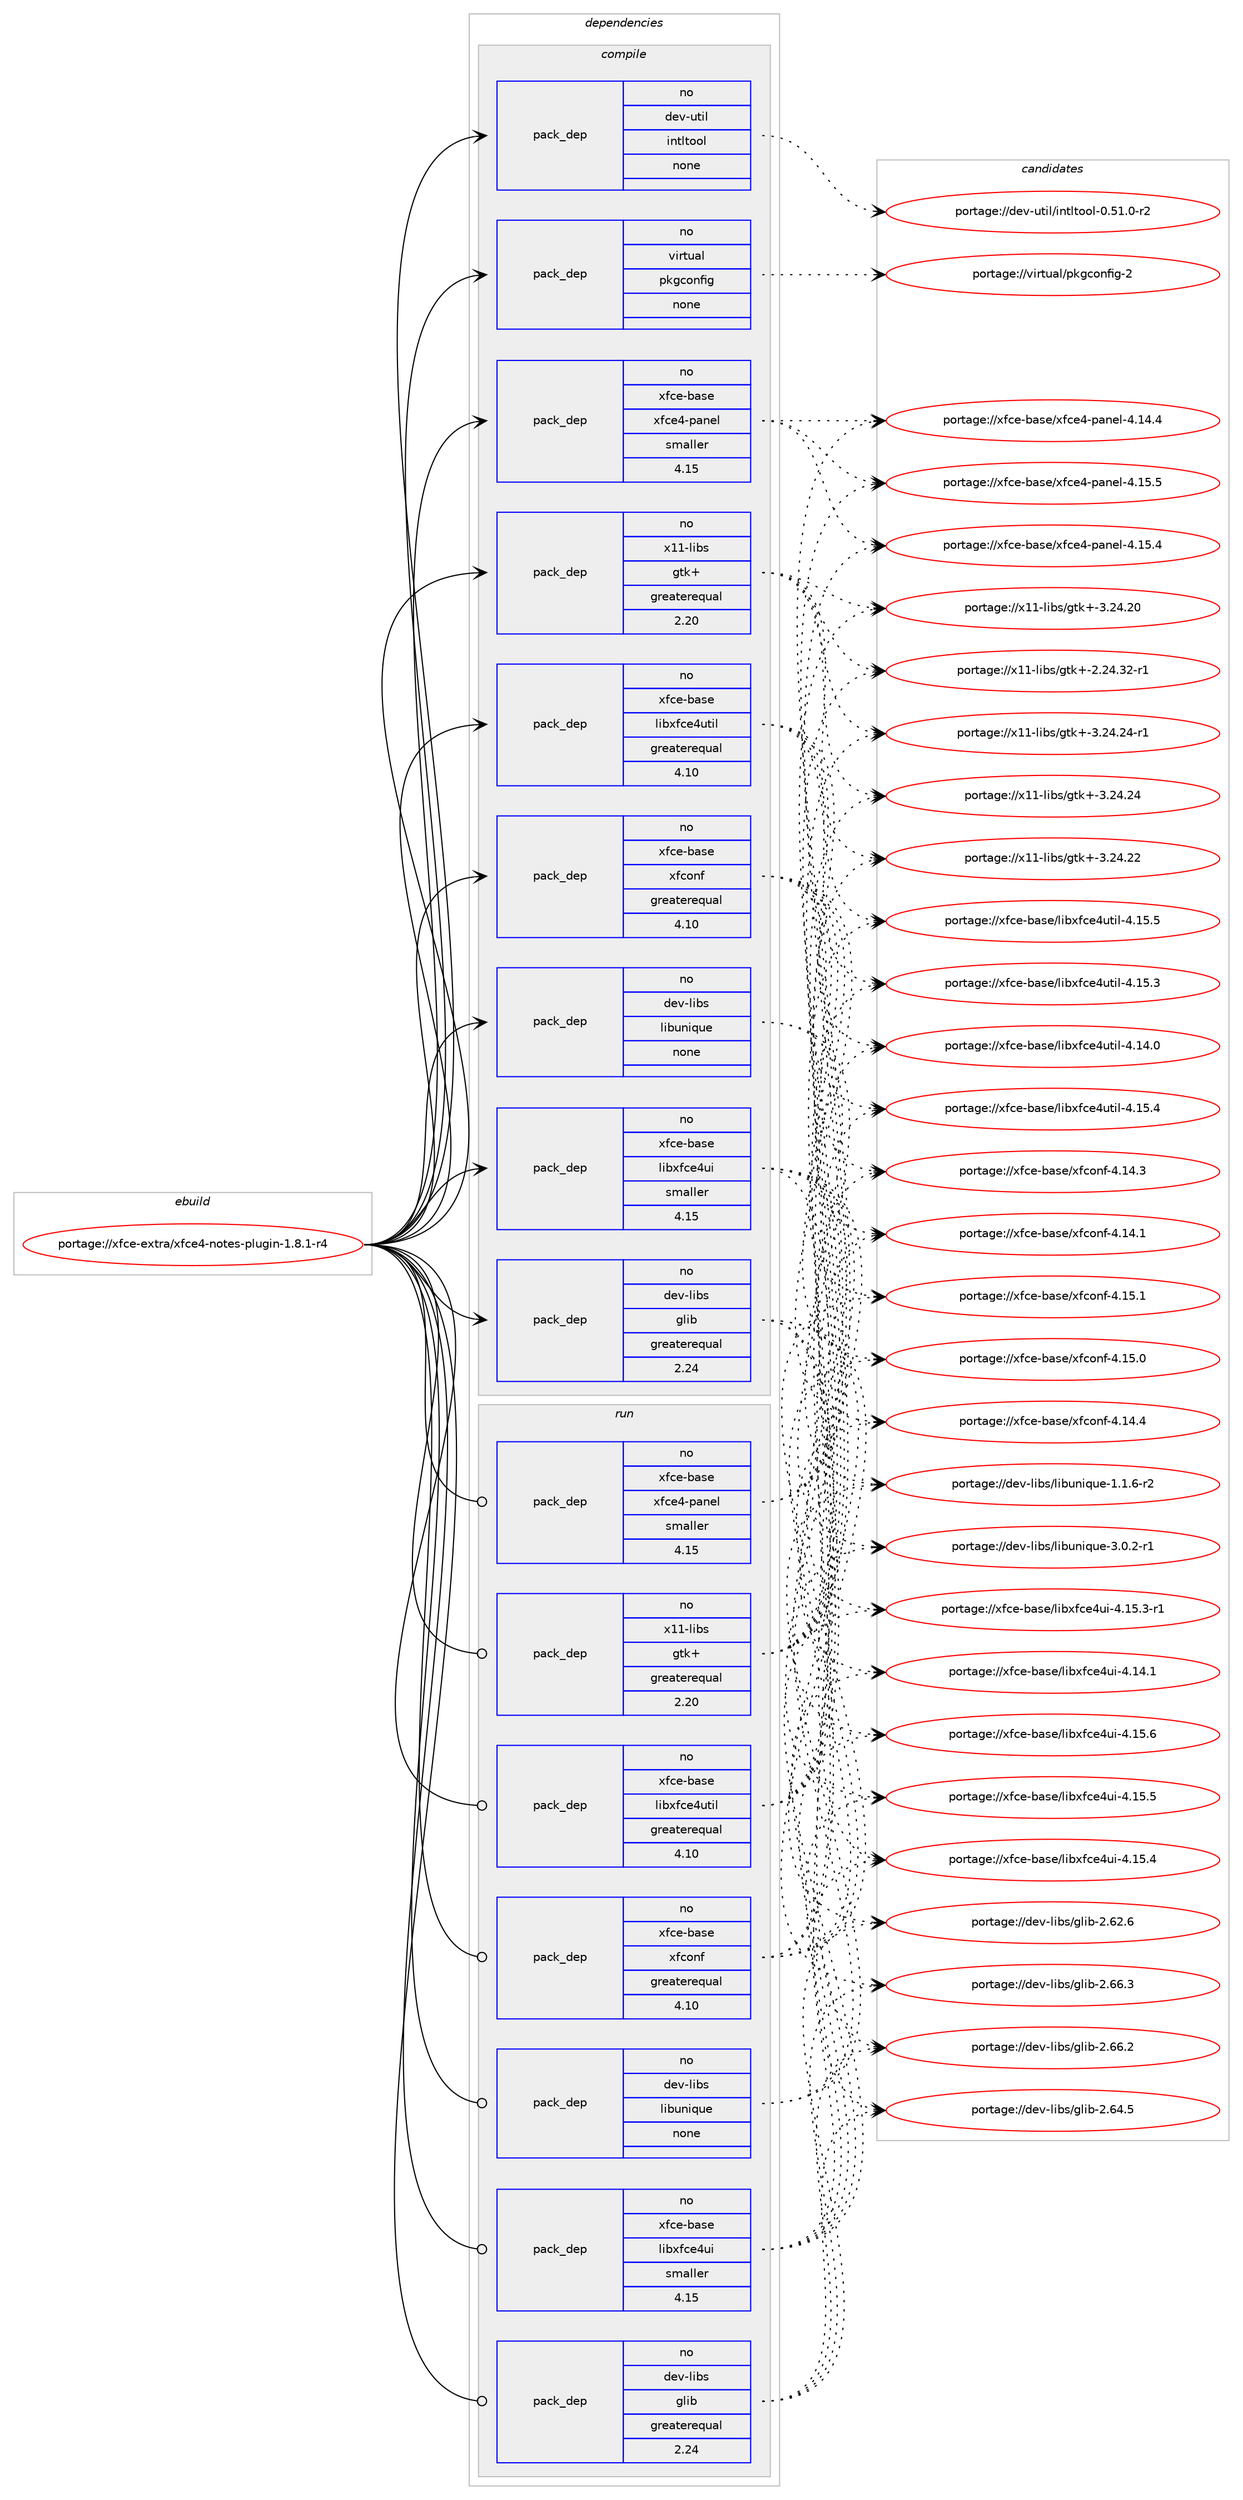 digraph prolog {

# *************
# Graph options
# *************

newrank=true;
concentrate=true;
compound=true;
graph [rankdir=LR,fontname=Helvetica,fontsize=10,ranksep=1.5];#, ranksep=2.5, nodesep=0.2];
edge  [arrowhead=vee];
node  [fontname=Helvetica,fontsize=10];

# **********
# The ebuild
# **********

subgraph cluster_leftcol {
color=gray;
rank=same;
label=<<i>ebuild</i>>;
id [label="portage://xfce-extra/xfce4-notes-plugin-1.8.1-r4", color=red, width=4, href="../xfce-extra/xfce4-notes-plugin-1.8.1-r4.svg"];
}

# ****************
# The dependencies
# ****************

subgraph cluster_midcol {
color=gray;
label=<<i>dependencies</i>>;
subgraph cluster_compile {
fillcolor="#eeeeee";
style=filled;
label=<<i>compile</i>>;
subgraph pack50 {
dependency51 [label=<<TABLE BORDER="0" CELLBORDER="1" CELLSPACING="0" CELLPADDING="4" WIDTH="220"><TR><TD ROWSPAN="6" CELLPADDING="30">pack_dep</TD></TR><TR><TD WIDTH="110">no</TD></TR><TR><TD>dev-libs</TD></TR><TR><TD>glib</TD></TR><TR><TD>greaterequal</TD></TR><TR><TD>2.24</TD></TR></TABLE>>, shape=none, color=blue];
}
id:e -> dependency51:w [weight=20,style="solid",arrowhead="vee"];
subgraph pack51 {
dependency52 [label=<<TABLE BORDER="0" CELLBORDER="1" CELLSPACING="0" CELLPADDING="4" WIDTH="220"><TR><TD ROWSPAN="6" CELLPADDING="30">pack_dep</TD></TR><TR><TD WIDTH="110">no</TD></TR><TR><TD>dev-libs</TD></TR><TR><TD>libunique</TD></TR><TR><TD>none</TD></TR><TR><TD></TD></TR></TABLE>>, shape=none, color=blue];
}
id:e -> dependency52:w [weight=20,style="solid",arrowhead="vee"];
subgraph pack52 {
dependency53 [label=<<TABLE BORDER="0" CELLBORDER="1" CELLSPACING="0" CELLPADDING="4" WIDTH="220"><TR><TD ROWSPAN="6" CELLPADDING="30">pack_dep</TD></TR><TR><TD WIDTH="110">no</TD></TR><TR><TD>dev-util</TD></TR><TR><TD>intltool</TD></TR><TR><TD>none</TD></TR><TR><TD></TD></TR></TABLE>>, shape=none, color=blue];
}
id:e -> dependency53:w [weight=20,style="solid",arrowhead="vee"];
subgraph pack53 {
dependency54 [label=<<TABLE BORDER="0" CELLBORDER="1" CELLSPACING="0" CELLPADDING="4" WIDTH="220"><TR><TD ROWSPAN="6" CELLPADDING="30">pack_dep</TD></TR><TR><TD WIDTH="110">no</TD></TR><TR><TD>virtual</TD></TR><TR><TD>pkgconfig</TD></TR><TR><TD>none</TD></TR><TR><TD></TD></TR></TABLE>>, shape=none, color=blue];
}
id:e -> dependency54:w [weight=20,style="solid",arrowhead="vee"];
subgraph pack54 {
dependency55 [label=<<TABLE BORDER="0" CELLBORDER="1" CELLSPACING="0" CELLPADDING="4" WIDTH="220"><TR><TD ROWSPAN="6" CELLPADDING="30">pack_dep</TD></TR><TR><TD WIDTH="110">no</TD></TR><TR><TD>x11-libs</TD></TR><TR><TD>gtk+</TD></TR><TR><TD>greaterequal</TD></TR><TR><TD>2.20</TD></TR></TABLE>>, shape=none, color=blue];
}
id:e -> dependency55:w [weight=20,style="solid",arrowhead="vee"];
subgraph pack55 {
dependency56 [label=<<TABLE BORDER="0" CELLBORDER="1" CELLSPACING="0" CELLPADDING="4" WIDTH="220"><TR><TD ROWSPAN="6" CELLPADDING="30">pack_dep</TD></TR><TR><TD WIDTH="110">no</TD></TR><TR><TD>xfce-base</TD></TR><TR><TD>libxfce4ui</TD></TR><TR><TD>smaller</TD></TR><TR><TD>4.15</TD></TR></TABLE>>, shape=none, color=blue];
}
id:e -> dependency56:w [weight=20,style="solid",arrowhead="vee"];
subgraph pack56 {
dependency57 [label=<<TABLE BORDER="0" CELLBORDER="1" CELLSPACING="0" CELLPADDING="4" WIDTH="220"><TR><TD ROWSPAN="6" CELLPADDING="30">pack_dep</TD></TR><TR><TD WIDTH="110">no</TD></TR><TR><TD>xfce-base</TD></TR><TR><TD>libxfce4util</TD></TR><TR><TD>greaterequal</TD></TR><TR><TD>4.10</TD></TR></TABLE>>, shape=none, color=blue];
}
id:e -> dependency57:w [weight=20,style="solid",arrowhead="vee"];
subgraph pack57 {
dependency58 [label=<<TABLE BORDER="0" CELLBORDER="1" CELLSPACING="0" CELLPADDING="4" WIDTH="220"><TR><TD ROWSPAN="6" CELLPADDING="30">pack_dep</TD></TR><TR><TD WIDTH="110">no</TD></TR><TR><TD>xfce-base</TD></TR><TR><TD>xfce4-panel</TD></TR><TR><TD>smaller</TD></TR><TR><TD>4.15</TD></TR></TABLE>>, shape=none, color=blue];
}
id:e -> dependency58:w [weight=20,style="solid",arrowhead="vee"];
subgraph pack58 {
dependency59 [label=<<TABLE BORDER="0" CELLBORDER="1" CELLSPACING="0" CELLPADDING="4" WIDTH="220"><TR><TD ROWSPAN="6" CELLPADDING="30">pack_dep</TD></TR><TR><TD WIDTH="110">no</TD></TR><TR><TD>xfce-base</TD></TR><TR><TD>xfconf</TD></TR><TR><TD>greaterequal</TD></TR><TR><TD>4.10</TD></TR></TABLE>>, shape=none, color=blue];
}
id:e -> dependency59:w [weight=20,style="solid",arrowhead="vee"];
}
subgraph cluster_compileandrun {
fillcolor="#eeeeee";
style=filled;
label=<<i>compile and run</i>>;
}
subgraph cluster_run {
fillcolor="#eeeeee";
style=filled;
label=<<i>run</i>>;
subgraph pack59 {
dependency60 [label=<<TABLE BORDER="0" CELLBORDER="1" CELLSPACING="0" CELLPADDING="4" WIDTH="220"><TR><TD ROWSPAN="6" CELLPADDING="30">pack_dep</TD></TR><TR><TD WIDTH="110">no</TD></TR><TR><TD>dev-libs</TD></TR><TR><TD>glib</TD></TR><TR><TD>greaterequal</TD></TR><TR><TD>2.24</TD></TR></TABLE>>, shape=none, color=blue];
}
id:e -> dependency60:w [weight=20,style="solid",arrowhead="odot"];
subgraph pack60 {
dependency61 [label=<<TABLE BORDER="0" CELLBORDER="1" CELLSPACING="0" CELLPADDING="4" WIDTH="220"><TR><TD ROWSPAN="6" CELLPADDING="30">pack_dep</TD></TR><TR><TD WIDTH="110">no</TD></TR><TR><TD>dev-libs</TD></TR><TR><TD>libunique</TD></TR><TR><TD>none</TD></TR><TR><TD></TD></TR></TABLE>>, shape=none, color=blue];
}
id:e -> dependency61:w [weight=20,style="solid",arrowhead="odot"];
subgraph pack61 {
dependency62 [label=<<TABLE BORDER="0" CELLBORDER="1" CELLSPACING="0" CELLPADDING="4" WIDTH="220"><TR><TD ROWSPAN="6" CELLPADDING="30">pack_dep</TD></TR><TR><TD WIDTH="110">no</TD></TR><TR><TD>x11-libs</TD></TR><TR><TD>gtk+</TD></TR><TR><TD>greaterequal</TD></TR><TR><TD>2.20</TD></TR></TABLE>>, shape=none, color=blue];
}
id:e -> dependency62:w [weight=20,style="solid",arrowhead="odot"];
subgraph pack62 {
dependency63 [label=<<TABLE BORDER="0" CELLBORDER="1" CELLSPACING="0" CELLPADDING="4" WIDTH="220"><TR><TD ROWSPAN="6" CELLPADDING="30">pack_dep</TD></TR><TR><TD WIDTH="110">no</TD></TR><TR><TD>xfce-base</TD></TR><TR><TD>libxfce4ui</TD></TR><TR><TD>smaller</TD></TR><TR><TD>4.15</TD></TR></TABLE>>, shape=none, color=blue];
}
id:e -> dependency63:w [weight=20,style="solid",arrowhead="odot"];
subgraph pack63 {
dependency64 [label=<<TABLE BORDER="0" CELLBORDER="1" CELLSPACING="0" CELLPADDING="4" WIDTH="220"><TR><TD ROWSPAN="6" CELLPADDING="30">pack_dep</TD></TR><TR><TD WIDTH="110">no</TD></TR><TR><TD>xfce-base</TD></TR><TR><TD>libxfce4util</TD></TR><TR><TD>greaterequal</TD></TR><TR><TD>4.10</TD></TR></TABLE>>, shape=none, color=blue];
}
id:e -> dependency64:w [weight=20,style="solid",arrowhead="odot"];
subgraph pack64 {
dependency65 [label=<<TABLE BORDER="0" CELLBORDER="1" CELLSPACING="0" CELLPADDING="4" WIDTH="220"><TR><TD ROWSPAN="6" CELLPADDING="30">pack_dep</TD></TR><TR><TD WIDTH="110">no</TD></TR><TR><TD>xfce-base</TD></TR><TR><TD>xfce4-panel</TD></TR><TR><TD>smaller</TD></TR><TR><TD>4.15</TD></TR></TABLE>>, shape=none, color=blue];
}
id:e -> dependency65:w [weight=20,style="solid",arrowhead="odot"];
subgraph pack65 {
dependency66 [label=<<TABLE BORDER="0" CELLBORDER="1" CELLSPACING="0" CELLPADDING="4" WIDTH="220"><TR><TD ROWSPAN="6" CELLPADDING="30">pack_dep</TD></TR><TR><TD WIDTH="110">no</TD></TR><TR><TD>xfce-base</TD></TR><TR><TD>xfconf</TD></TR><TR><TD>greaterequal</TD></TR><TR><TD>4.10</TD></TR></TABLE>>, shape=none, color=blue];
}
id:e -> dependency66:w [weight=20,style="solid",arrowhead="odot"];
}
}

# **************
# The candidates
# **************

subgraph cluster_choices {
rank=same;
color=gray;
label=<<i>candidates</i>>;

subgraph choice50 {
color=black;
nodesep=1;
choice1001011184510810598115471031081059845504654544651 [label="portage://dev-libs/glib-2.66.3", color=red, width=4,href="../dev-libs/glib-2.66.3.svg"];
choice1001011184510810598115471031081059845504654544650 [label="portage://dev-libs/glib-2.66.2", color=red, width=4,href="../dev-libs/glib-2.66.2.svg"];
choice1001011184510810598115471031081059845504654524653 [label="portage://dev-libs/glib-2.64.5", color=red, width=4,href="../dev-libs/glib-2.64.5.svg"];
choice1001011184510810598115471031081059845504654504654 [label="portage://dev-libs/glib-2.62.6", color=red, width=4,href="../dev-libs/glib-2.62.6.svg"];
dependency51:e -> choice1001011184510810598115471031081059845504654544651:w [style=dotted,weight="100"];
dependency51:e -> choice1001011184510810598115471031081059845504654544650:w [style=dotted,weight="100"];
dependency51:e -> choice1001011184510810598115471031081059845504654524653:w [style=dotted,weight="100"];
dependency51:e -> choice1001011184510810598115471031081059845504654504654:w [style=dotted,weight="100"];
}
subgraph choice51 {
color=black;
nodesep=1;
choice100101118451081059811547108105981171101051131171014551464846504511449 [label="portage://dev-libs/libunique-3.0.2-r1", color=red, width=4,href="../dev-libs/libunique-3.0.2-r1.svg"];
choice100101118451081059811547108105981171101051131171014549464946544511450 [label="portage://dev-libs/libunique-1.1.6-r2", color=red, width=4,href="../dev-libs/libunique-1.1.6-r2.svg"];
dependency52:e -> choice100101118451081059811547108105981171101051131171014551464846504511449:w [style=dotted,weight="100"];
dependency52:e -> choice100101118451081059811547108105981171101051131171014549464946544511450:w [style=dotted,weight="100"];
}
subgraph choice52 {
color=black;
nodesep=1;
choice1001011184511711610510847105110116108116111111108454846534946484511450 [label="portage://dev-util/intltool-0.51.0-r2", color=red, width=4,href="../dev-util/intltool-0.51.0-r2.svg"];
dependency53:e -> choice1001011184511711610510847105110116108116111111108454846534946484511450:w [style=dotted,weight="100"];
}
subgraph choice53 {
color=black;
nodesep=1;
choice1181051141161179710847112107103991111101021051034550 [label="portage://virtual/pkgconfig-2", color=red, width=4,href="../virtual/pkgconfig-2.svg"];
dependency54:e -> choice1181051141161179710847112107103991111101021051034550:w [style=dotted,weight="100"];
}
subgraph choice54 {
color=black;
nodesep=1;
choice12049494510810598115471031161074345514650524650524511449 [label="portage://x11-libs/gtk+-3.24.24-r1", color=red, width=4,href="../x11-libs/gtk+-3.24.24-r1.svg"];
choice1204949451081059811547103116107434551465052465052 [label="portage://x11-libs/gtk+-3.24.24", color=red, width=4,href="../x11-libs/gtk+-3.24.24.svg"];
choice1204949451081059811547103116107434551465052465050 [label="portage://x11-libs/gtk+-3.24.22", color=red, width=4,href="../x11-libs/gtk+-3.24.22.svg"];
choice1204949451081059811547103116107434551465052465048 [label="portage://x11-libs/gtk+-3.24.20", color=red, width=4,href="../x11-libs/gtk+-3.24.20.svg"];
choice12049494510810598115471031161074345504650524651504511449 [label="portage://x11-libs/gtk+-2.24.32-r1", color=red, width=4,href="../x11-libs/gtk+-2.24.32-r1.svg"];
dependency55:e -> choice12049494510810598115471031161074345514650524650524511449:w [style=dotted,weight="100"];
dependency55:e -> choice1204949451081059811547103116107434551465052465052:w [style=dotted,weight="100"];
dependency55:e -> choice1204949451081059811547103116107434551465052465050:w [style=dotted,weight="100"];
dependency55:e -> choice1204949451081059811547103116107434551465052465048:w [style=dotted,weight="100"];
dependency55:e -> choice12049494510810598115471031161074345504650524651504511449:w [style=dotted,weight="100"];
}
subgraph choice55 {
color=black;
nodesep=1;
choice120102991014598971151014710810598120102991015211710545524649534654 [label="portage://xfce-base/libxfce4ui-4.15.6", color=red, width=4,href="../xfce-base/libxfce4ui-4.15.6.svg"];
choice120102991014598971151014710810598120102991015211710545524649534653 [label="portage://xfce-base/libxfce4ui-4.15.5", color=red, width=4,href="../xfce-base/libxfce4ui-4.15.5.svg"];
choice120102991014598971151014710810598120102991015211710545524649534652 [label="portage://xfce-base/libxfce4ui-4.15.4", color=red, width=4,href="../xfce-base/libxfce4ui-4.15.4.svg"];
choice1201029910145989711510147108105981201029910152117105455246495346514511449 [label="portage://xfce-base/libxfce4ui-4.15.3-r1", color=red, width=4,href="../xfce-base/libxfce4ui-4.15.3-r1.svg"];
choice120102991014598971151014710810598120102991015211710545524649524649 [label="portage://xfce-base/libxfce4ui-4.14.1", color=red, width=4,href="../xfce-base/libxfce4ui-4.14.1.svg"];
dependency56:e -> choice120102991014598971151014710810598120102991015211710545524649534654:w [style=dotted,weight="100"];
dependency56:e -> choice120102991014598971151014710810598120102991015211710545524649534653:w [style=dotted,weight="100"];
dependency56:e -> choice120102991014598971151014710810598120102991015211710545524649534652:w [style=dotted,weight="100"];
dependency56:e -> choice1201029910145989711510147108105981201029910152117105455246495346514511449:w [style=dotted,weight="100"];
dependency56:e -> choice120102991014598971151014710810598120102991015211710545524649524649:w [style=dotted,weight="100"];
}
subgraph choice56 {
color=black;
nodesep=1;
choice120102991014598971151014710810598120102991015211711610510845524649534653 [label="portage://xfce-base/libxfce4util-4.15.5", color=red, width=4,href="../xfce-base/libxfce4util-4.15.5.svg"];
choice120102991014598971151014710810598120102991015211711610510845524649534652 [label="portage://xfce-base/libxfce4util-4.15.4", color=red, width=4,href="../xfce-base/libxfce4util-4.15.4.svg"];
choice120102991014598971151014710810598120102991015211711610510845524649534651 [label="portage://xfce-base/libxfce4util-4.15.3", color=red, width=4,href="../xfce-base/libxfce4util-4.15.3.svg"];
choice120102991014598971151014710810598120102991015211711610510845524649524648 [label="portage://xfce-base/libxfce4util-4.14.0", color=red, width=4,href="../xfce-base/libxfce4util-4.14.0.svg"];
dependency57:e -> choice120102991014598971151014710810598120102991015211711610510845524649534653:w [style=dotted,weight="100"];
dependency57:e -> choice120102991014598971151014710810598120102991015211711610510845524649534652:w [style=dotted,weight="100"];
dependency57:e -> choice120102991014598971151014710810598120102991015211711610510845524649534651:w [style=dotted,weight="100"];
dependency57:e -> choice120102991014598971151014710810598120102991015211711610510845524649524648:w [style=dotted,weight="100"];
}
subgraph choice57 {
color=black;
nodesep=1;
choice12010299101459897115101471201029910152451129711010110845524649534653 [label="portage://xfce-base/xfce4-panel-4.15.5", color=red, width=4,href="../xfce-base/xfce4-panel-4.15.5.svg"];
choice12010299101459897115101471201029910152451129711010110845524649534652 [label="portage://xfce-base/xfce4-panel-4.15.4", color=red, width=4,href="../xfce-base/xfce4-panel-4.15.4.svg"];
choice12010299101459897115101471201029910152451129711010110845524649524652 [label="portage://xfce-base/xfce4-panel-4.14.4", color=red, width=4,href="../xfce-base/xfce4-panel-4.14.4.svg"];
dependency58:e -> choice12010299101459897115101471201029910152451129711010110845524649534653:w [style=dotted,weight="100"];
dependency58:e -> choice12010299101459897115101471201029910152451129711010110845524649534652:w [style=dotted,weight="100"];
dependency58:e -> choice12010299101459897115101471201029910152451129711010110845524649524652:w [style=dotted,weight="100"];
}
subgraph choice58 {
color=black;
nodesep=1;
choice12010299101459897115101471201029911111010245524649534649 [label="portage://xfce-base/xfconf-4.15.1", color=red, width=4,href="../xfce-base/xfconf-4.15.1.svg"];
choice12010299101459897115101471201029911111010245524649534648 [label="portage://xfce-base/xfconf-4.15.0", color=red, width=4,href="../xfce-base/xfconf-4.15.0.svg"];
choice12010299101459897115101471201029911111010245524649524652 [label="portage://xfce-base/xfconf-4.14.4", color=red, width=4,href="../xfce-base/xfconf-4.14.4.svg"];
choice12010299101459897115101471201029911111010245524649524651 [label="portage://xfce-base/xfconf-4.14.3", color=red, width=4,href="../xfce-base/xfconf-4.14.3.svg"];
choice12010299101459897115101471201029911111010245524649524649 [label="portage://xfce-base/xfconf-4.14.1", color=red, width=4,href="../xfce-base/xfconf-4.14.1.svg"];
dependency59:e -> choice12010299101459897115101471201029911111010245524649534649:w [style=dotted,weight="100"];
dependency59:e -> choice12010299101459897115101471201029911111010245524649534648:w [style=dotted,weight="100"];
dependency59:e -> choice12010299101459897115101471201029911111010245524649524652:w [style=dotted,weight="100"];
dependency59:e -> choice12010299101459897115101471201029911111010245524649524651:w [style=dotted,weight="100"];
dependency59:e -> choice12010299101459897115101471201029911111010245524649524649:w [style=dotted,weight="100"];
}
subgraph choice59 {
color=black;
nodesep=1;
choice1001011184510810598115471031081059845504654544651 [label="portage://dev-libs/glib-2.66.3", color=red, width=4,href="../dev-libs/glib-2.66.3.svg"];
choice1001011184510810598115471031081059845504654544650 [label="portage://dev-libs/glib-2.66.2", color=red, width=4,href="../dev-libs/glib-2.66.2.svg"];
choice1001011184510810598115471031081059845504654524653 [label="portage://dev-libs/glib-2.64.5", color=red, width=4,href="../dev-libs/glib-2.64.5.svg"];
choice1001011184510810598115471031081059845504654504654 [label="portage://dev-libs/glib-2.62.6", color=red, width=4,href="../dev-libs/glib-2.62.6.svg"];
dependency60:e -> choice1001011184510810598115471031081059845504654544651:w [style=dotted,weight="100"];
dependency60:e -> choice1001011184510810598115471031081059845504654544650:w [style=dotted,weight="100"];
dependency60:e -> choice1001011184510810598115471031081059845504654524653:w [style=dotted,weight="100"];
dependency60:e -> choice1001011184510810598115471031081059845504654504654:w [style=dotted,weight="100"];
}
subgraph choice60 {
color=black;
nodesep=1;
choice100101118451081059811547108105981171101051131171014551464846504511449 [label="portage://dev-libs/libunique-3.0.2-r1", color=red, width=4,href="../dev-libs/libunique-3.0.2-r1.svg"];
choice100101118451081059811547108105981171101051131171014549464946544511450 [label="portage://dev-libs/libunique-1.1.6-r2", color=red, width=4,href="../dev-libs/libunique-1.1.6-r2.svg"];
dependency61:e -> choice100101118451081059811547108105981171101051131171014551464846504511449:w [style=dotted,weight="100"];
dependency61:e -> choice100101118451081059811547108105981171101051131171014549464946544511450:w [style=dotted,weight="100"];
}
subgraph choice61 {
color=black;
nodesep=1;
choice12049494510810598115471031161074345514650524650524511449 [label="portage://x11-libs/gtk+-3.24.24-r1", color=red, width=4,href="../x11-libs/gtk+-3.24.24-r1.svg"];
choice1204949451081059811547103116107434551465052465052 [label="portage://x11-libs/gtk+-3.24.24", color=red, width=4,href="../x11-libs/gtk+-3.24.24.svg"];
choice1204949451081059811547103116107434551465052465050 [label="portage://x11-libs/gtk+-3.24.22", color=red, width=4,href="../x11-libs/gtk+-3.24.22.svg"];
choice1204949451081059811547103116107434551465052465048 [label="portage://x11-libs/gtk+-3.24.20", color=red, width=4,href="../x11-libs/gtk+-3.24.20.svg"];
choice12049494510810598115471031161074345504650524651504511449 [label="portage://x11-libs/gtk+-2.24.32-r1", color=red, width=4,href="../x11-libs/gtk+-2.24.32-r1.svg"];
dependency62:e -> choice12049494510810598115471031161074345514650524650524511449:w [style=dotted,weight="100"];
dependency62:e -> choice1204949451081059811547103116107434551465052465052:w [style=dotted,weight="100"];
dependency62:e -> choice1204949451081059811547103116107434551465052465050:w [style=dotted,weight="100"];
dependency62:e -> choice1204949451081059811547103116107434551465052465048:w [style=dotted,weight="100"];
dependency62:e -> choice12049494510810598115471031161074345504650524651504511449:w [style=dotted,weight="100"];
}
subgraph choice62 {
color=black;
nodesep=1;
choice120102991014598971151014710810598120102991015211710545524649534654 [label="portage://xfce-base/libxfce4ui-4.15.6", color=red, width=4,href="../xfce-base/libxfce4ui-4.15.6.svg"];
choice120102991014598971151014710810598120102991015211710545524649534653 [label="portage://xfce-base/libxfce4ui-4.15.5", color=red, width=4,href="../xfce-base/libxfce4ui-4.15.5.svg"];
choice120102991014598971151014710810598120102991015211710545524649534652 [label="portage://xfce-base/libxfce4ui-4.15.4", color=red, width=4,href="../xfce-base/libxfce4ui-4.15.4.svg"];
choice1201029910145989711510147108105981201029910152117105455246495346514511449 [label="portage://xfce-base/libxfce4ui-4.15.3-r1", color=red, width=4,href="../xfce-base/libxfce4ui-4.15.3-r1.svg"];
choice120102991014598971151014710810598120102991015211710545524649524649 [label="portage://xfce-base/libxfce4ui-4.14.1", color=red, width=4,href="../xfce-base/libxfce4ui-4.14.1.svg"];
dependency63:e -> choice120102991014598971151014710810598120102991015211710545524649534654:w [style=dotted,weight="100"];
dependency63:e -> choice120102991014598971151014710810598120102991015211710545524649534653:w [style=dotted,weight="100"];
dependency63:e -> choice120102991014598971151014710810598120102991015211710545524649534652:w [style=dotted,weight="100"];
dependency63:e -> choice1201029910145989711510147108105981201029910152117105455246495346514511449:w [style=dotted,weight="100"];
dependency63:e -> choice120102991014598971151014710810598120102991015211710545524649524649:w [style=dotted,weight="100"];
}
subgraph choice63 {
color=black;
nodesep=1;
choice120102991014598971151014710810598120102991015211711610510845524649534653 [label="portage://xfce-base/libxfce4util-4.15.5", color=red, width=4,href="../xfce-base/libxfce4util-4.15.5.svg"];
choice120102991014598971151014710810598120102991015211711610510845524649534652 [label="portage://xfce-base/libxfce4util-4.15.4", color=red, width=4,href="../xfce-base/libxfce4util-4.15.4.svg"];
choice120102991014598971151014710810598120102991015211711610510845524649534651 [label="portage://xfce-base/libxfce4util-4.15.3", color=red, width=4,href="../xfce-base/libxfce4util-4.15.3.svg"];
choice120102991014598971151014710810598120102991015211711610510845524649524648 [label="portage://xfce-base/libxfce4util-4.14.0", color=red, width=4,href="../xfce-base/libxfce4util-4.14.0.svg"];
dependency64:e -> choice120102991014598971151014710810598120102991015211711610510845524649534653:w [style=dotted,weight="100"];
dependency64:e -> choice120102991014598971151014710810598120102991015211711610510845524649534652:w [style=dotted,weight="100"];
dependency64:e -> choice120102991014598971151014710810598120102991015211711610510845524649534651:w [style=dotted,weight="100"];
dependency64:e -> choice120102991014598971151014710810598120102991015211711610510845524649524648:w [style=dotted,weight="100"];
}
subgraph choice64 {
color=black;
nodesep=1;
choice12010299101459897115101471201029910152451129711010110845524649534653 [label="portage://xfce-base/xfce4-panel-4.15.5", color=red, width=4,href="../xfce-base/xfce4-panel-4.15.5.svg"];
choice12010299101459897115101471201029910152451129711010110845524649534652 [label="portage://xfce-base/xfce4-panel-4.15.4", color=red, width=4,href="../xfce-base/xfce4-panel-4.15.4.svg"];
choice12010299101459897115101471201029910152451129711010110845524649524652 [label="portage://xfce-base/xfce4-panel-4.14.4", color=red, width=4,href="../xfce-base/xfce4-panel-4.14.4.svg"];
dependency65:e -> choice12010299101459897115101471201029910152451129711010110845524649534653:w [style=dotted,weight="100"];
dependency65:e -> choice12010299101459897115101471201029910152451129711010110845524649534652:w [style=dotted,weight="100"];
dependency65:e -> choice12010299101459897115101471201029910152451129711010110845524649524652:w [style=dotted,weight="100"];
}
subgraph choice65 {
color=black;
nodesep=1;
choice12010299101459897115101471201029911111010245524649534649 [label="portage://xfce-base/xfconf-4.15.1", color=red, width=4,href="../xfce-base/xfconf-4.15.1.svg"];
choice12010299101459897115101471201029911111010245524649534648 [label="portage://xfce-base/xfconf-4.15.0", color=red, width=4,href="../xfce-base/xfconf-4.15.0.svg"];
choice12010299101459897115101471201029911111010245524649524652 [label="portage://xfce-base/xfconf-4.14.4", color=red, width=4,href="../xfce-base/xfconf-4.14.4.svg"];
choice12010299101459897115101471201029911111010245524649524651 [label="portage://xfce-base/xfconf-4.14.3", color=red, width=4,href="../xfce-base/xfconf-4.14.3.svg"];
choice12010299101459897115101471201029911111010245524649524649 [label="portage://xfce-base/xfconf-4.14.1", color=red, width=4,href="../xfce-base/xfconf-4.14.1.svg"];
dependency66:e -> choice12010299101459897115101471201029911111010245524649534649:w [style=dotted,weight="100"];
dependency66:e -> choice12010299101459897115101471201029911111010245524649534648:w [style=dotted,weight="100"];
dependency66:e -> choice12010299101459897115101471201029911111010245524649524652:w [style=dotted,weight="100"];
dependency66:e -> choice12010299101459897115101471201029911111010245524649524651:w [style=dotted,weight="100"];
dependency66:e -> choice12010299101459897115101471201029911111010245524649524649:w [style=dotted,weight="100"];
}
}

}
